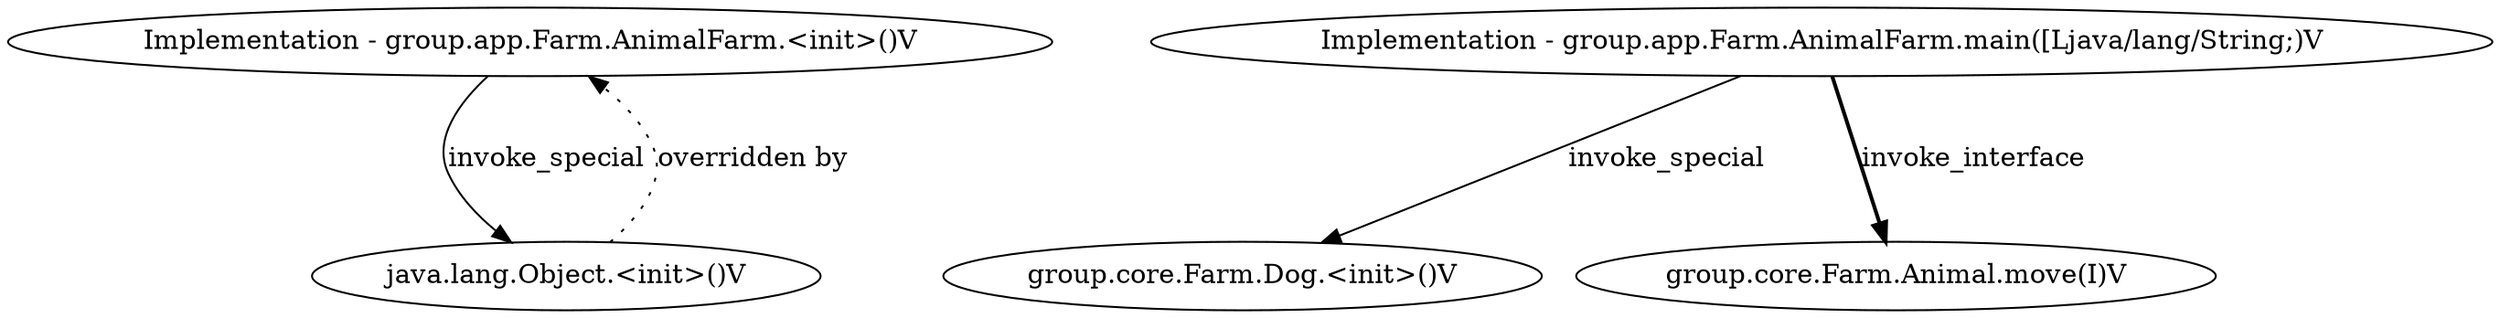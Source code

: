 strict digraph G {
  overlap=false;
  ranksep=1;
  "group.app.Farm.AnimalFarm.<init>()V" [ label="Implementation - group.app.Farm.AnimalFarm.<init>()V" type="Implementation" ];
  "java.lang.Object.<init>()V" [ label="java.lang.Object.<init>()V" ];
  "group.app.Farm.AnimalFarm.main([Ljava/lang/String;)V" [ label="Implementation - group.app.Farm.AnimalFarm.main([Ljava/lang/String;)V" type="Implementation" ];
  "java.lang.Object.<init>()V" [ label="java.lang.Object.<init>()V" ];
  "group.core.Farm.Dog.<init>()V" [ label="group.core.Farm.Dog.<init>()V" ];
  "group.core.Farm.Animal.move(I)V" [ label="group.core.Farm.Animal.move(I)V" ];
  "java.lang.Object.<init>()V" -> "group.app.Farm.AnimalFarm.<init>()V" [ label="overridden by" style="dotted" ];
  "group.app.Farm.AnimalFarm.<init>()V" -> "java.lang.Object.<init>()V" [ label="invoke_special" ];
  "group.app.Farm.AnimalFarm.main([Ljava/lang/String;)V" -> "group.core.Farm.Dog.<init>()V" [ label="invoke_special" ];
  "group.app.Farm.AnimalFarm.main([Ljava/lang/String;)V" -> "group.core.Farm.Animal.move(I)V" [ label="invoke_interface" style="bold" ];
}
